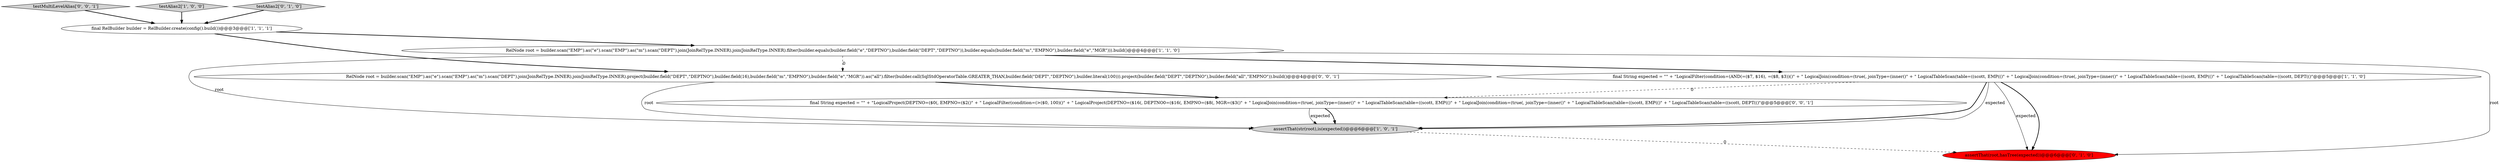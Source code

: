 digraph {
9 [style = filled, label = "testMultiLevelAlias['0', '0', '1']", fillcolor = lightgray, shape = diamond image = "AAA0AAABBB3BBB"];
2 [style = filled, label = "testAlias2['1', '0', '0']", fillcolor = lightgray, shape = diamond image = "AAA0AAABBB1BBB"];
6 [style = filled, label = "testAlias2['0', '1', '0']", fillcolor = lightgray, shape = diamond image = "AAA0AAABBB2BBB"];
7 [style = filled, label = "RelNode root = builder.scan(\"EMP\").as(\"e\").scan(\"EMP\").as(\"m\").scan(\"DEPT\").join(JoinRelType.INNER).join(JoinRelType.INNER).project(builder.field(\"DEPT\",\"DEPTNO\"),builder.field(16),builder.field(\"m\",\"EMPNO\"),builder.field(\"e\",\"MGR\")).as(\"all\").filter(builder.call(SqlStdOperatorTable.GREATER_THAN,builder.field(\"DEPT\",\"DEPTNO\"),builder.literal(100))).project(builder.field(\"DEPT\",\"DEPTNO\"),builder.field(\"all\",\"EMPNO\")).build()@@@4@@@['0', '0', '1']", fillcolor = white, shape = ellipse image = "AAA0AAABBB3BBB"];
5 [style = filled, label = "assertThat(root,hasTree(expected))@@@6@@@['0', '1', '0']", fillcolor = red, shape = ellipse image = "AAA1AAABBB2BBB"];
8 [style = filled, label = "final String expected = \"\" + \"LogicalProject(DEPTNO=($0(, EMPNO=($2()\" + \" LogicalFilter(condition=(>($0, 100)()\" + \" LogicalProject(DEPTNO=($16(, DEPTNO0=($16(, EMPNO=($8(, MGR=($3()\" + \" LogicalJoin(condition=(true(, joinType=(inner()\" + \" LogicalTableScan(table=((scott, EMP(()\" + \" LogicalJoin(condition=(true(, joinType=(inner()\" + \" LogicalTableScan(table=((scott, EMP(()\" + \" LogicalTableScan(table=((scott, DEPT(()\"@@@5@@@['0', '0', '1']", fillcolor = white, shape = ellipse image = "AAA0AAABBB3BBB"];
0 [style = filled, label = "final RelBuilder builder = RelBuilder.create(config().build())@@@3@@@['1', '1', '1']", fillcolor = white, shape = ellipse image = "AAA0AAABBB1BBB"];
1 [style = filled, label = "assertThat(str(root),is(expected))@@@6@@@['1', '0', '1']", fillcolor = lightgray, shape = ellipse image = "AAA0AAABBB1BBB"];
3 [style = filled, label = "RelNode root = builder.scan(\"EMP\").as(\"e\").scan(\"EMP\").as(\"m\").scan(\"DEPT\").join(JoinRelType.INNER).join(JoinRelType.INNER).filter(builder.equals(builder.field(\"e\",\"DEPTNO\"),builder.field(\"DEPT\",\"DEPTNO\")),builder.equals(builder.field(\"m\",\"EMPNO\"),builder.field(\"e\",\"MGR\"))).build()@@@4@@@['1', '1', '0']", fillcolor = white, shape = ellipse image = "AAA0AAABBB1BBB"];
4 [style = filled, label = "final String expected = \"\" + \"LogicalFilter(condition=(AND(=($7, $16), =($8, $3))()\" + \" LogicalJoin(condition=(true(, joinType=(inner()\" + \" LogicalTableScan(table=((scott, EMP(()\" + \" LogicalJoin(condition=(true(, joinType=(inner()\" + \" LogicalTableScan(table=((scott, EMP(()\" + \" LogicalTableScan(table=((scott, DEPT(()\"@@@5@@@['1', '1', '0']", fillcolor = white, shape = ellipse image = "AAA0AAABBB1BBB"];
0->3 [style = bold, label=""];
8->1 [style = bold, label=""];
8->1 [style = solid, label="expected"];
4->1 [style = bold, label=""];
2->0 [style = bold, label=""];
6->0 [style = bold, label=""];
4->5 [style = solid, label="expected"];
4->1 [style = solid, label="expected"];
1->5 [style = dashed, label="0"];
9->0 [style = bold, label=""];
7->8 [style = bold, label=""];
3->7 [style = dashed, label="0"];
4->5 [style = bold, label=""];
3->4 [style = bold, label=""];
3->1 [style = solid, label="root"];
3->5 [style = solid, label="root"];
7->1 [style = solid, label="root"];
4->8 [style = dashed, label="0"];
0->7 [style = bold, label=""];
}
